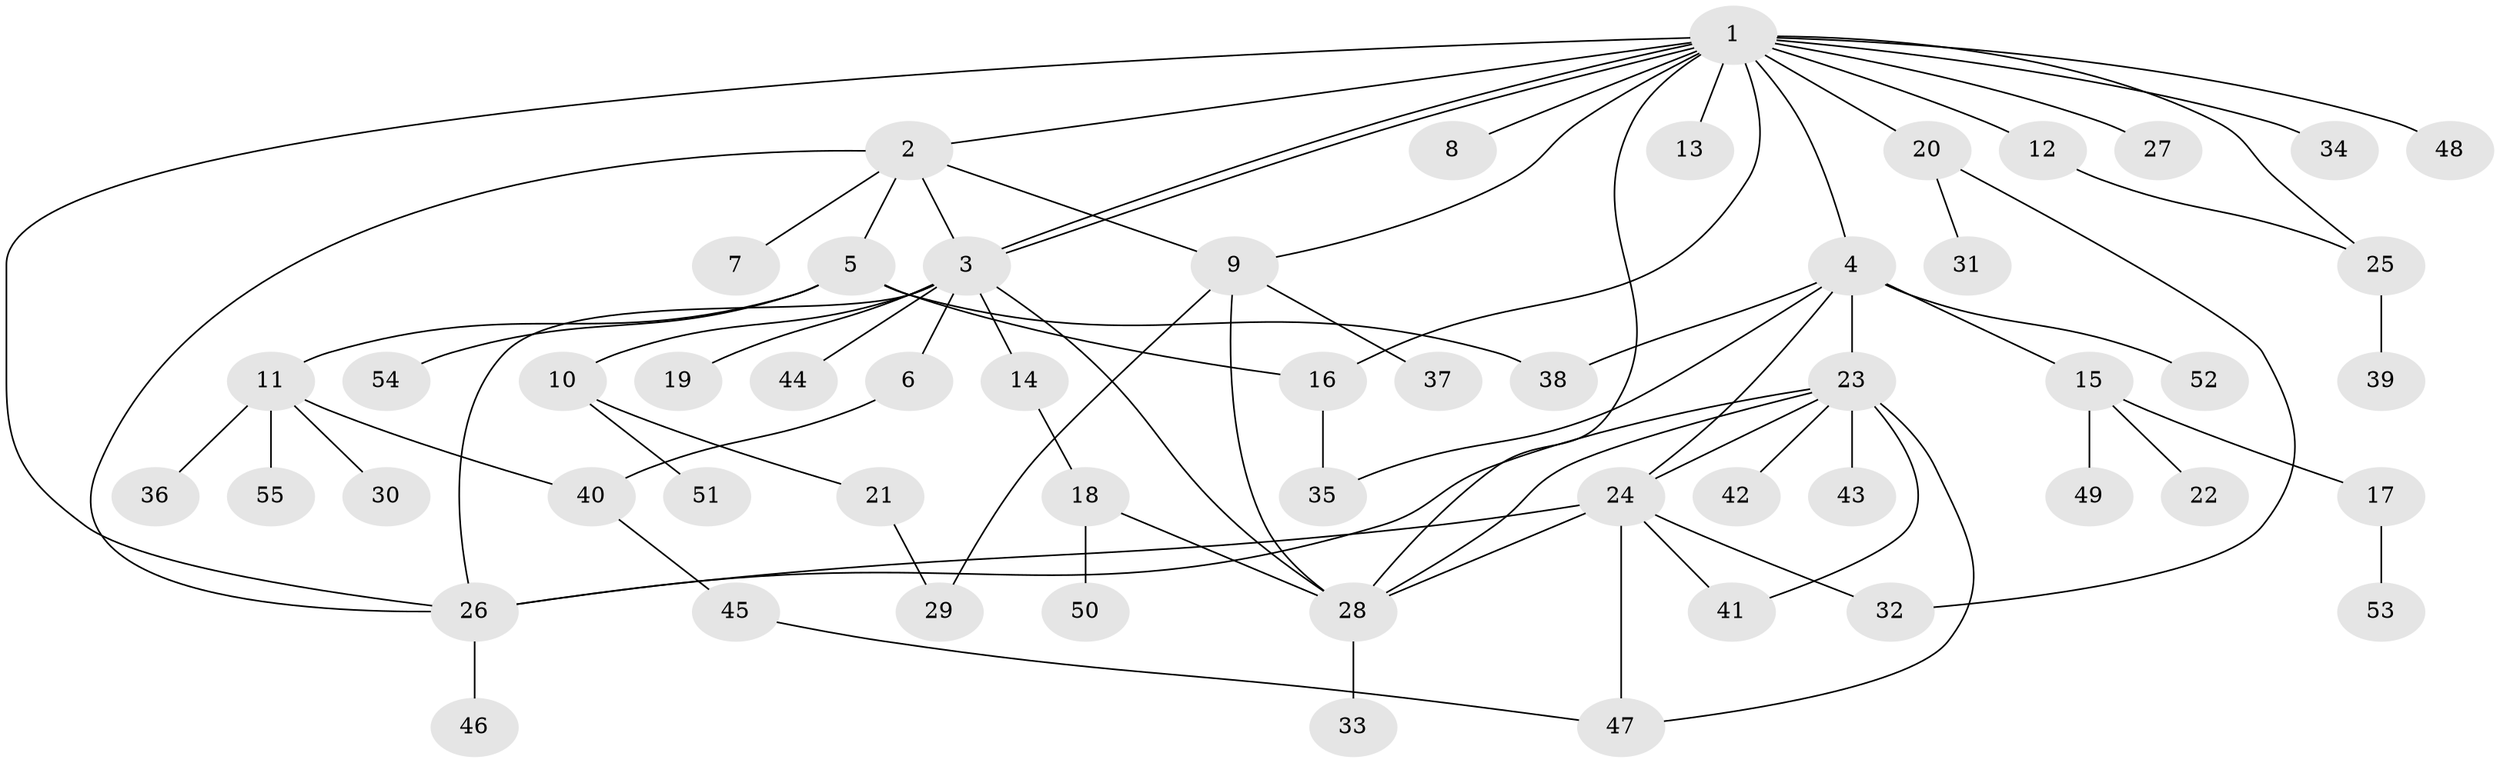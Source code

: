 // coarse degree distribution, {15: 0.030303030303030304, 5: 0.06060606060606061, 8: 0.030303030303030304, 6: 0.030303030303030304, 1: 0.42424242424242425, 4: 0.030303030303030304, 3: 0.12121212121212122, 2: 0.24242424242424243, 9: 0.030303030303030304}
// Generated by graph-tools (version 1.1) at 2025/17/03/04/25 18:17:59]
// undirected, 55 vertices, 77 edges
graph export_dot {
graph [start="1"]
  node [color=gray90,style=filled];
  1;
  2;
  3;
  4;
  5;
  6;
  7;
  8;
  9;
  10;
  11;
  12;
  13;
  14;
  15;
  16;
  17;
  18;
  19;
  20;
  21;
  22;
  23;
  24;
  25;
  26;
  27;
  28;
  29;
  30;
  31;
  32;
  33;
  34;
  35;
  36;
  37;
  38;
  39;
  40;
  41;
  42;
  43;
  44;
  45;
  46;
  47;
  48;
  49;
  50;
  51;
  52;
  53;
  54;
  55;
  1 -- 2;
  1 -- 3;
  1 -- 3;
  1 -- 4;
  1 -- 8;
  1 -- 9;
  1 -- 12;
  1 -- 13;
  1 -- 16;
  1 -- 20;
  1 -- 25;
  1 -- 26;
  1 -- 27;
  1 -- 28;
  1 -- 34;
  1 -- 48;
  2 -- 3;
  2 -- 5;
  2 -- 7;
  2 -- 9;
  2 -- 26;
  3 -- 6;
  3 -- 10;
  3 -- 14;
  3 -- 19;
  3 -- 26;
  3 -- 28;
  3 -- 44;
  4 -- 15;
  4 -- 23;
  4 -- 24;
  4 -- 35;
  4 -- 38;
  4 -- 52;
  5 -- 11;
  5 -- 16;
  5 -- 38;
  5 -- 54;
  6 -- 40;
  9 -- 28;
  9 -- 29;
  9 -- 37;
  10 -- 21;
  10 -- 51;
  11 -- 30;
  11 -- 36;
  11 -- 40;
  11 -- 55;
  12 -- 25;
  14 -- 18;
  15 -- 17;
  15 -- 22;
  15 -- 49;
  16 -- 35;
  17 -- 53;
  18 -- 28;
  18 -- 50;
  20 -- 31;
  20 -- 32;
  21 -- 29;
  23 -- 24;
  23 -- 26;
  23 -- 28;
  23 -- 41;
  23 -- 42;
  23 -- 43;
  23 -- 47;
  24 -- 26;
  24 -- 28;
  24 -- 32;
  24 -- 41;
  24 -- 47;
  25 -- 39;
  26 -- 46;
  28 -- 33;
  40 -- 45;
  45 -- 47;
}
